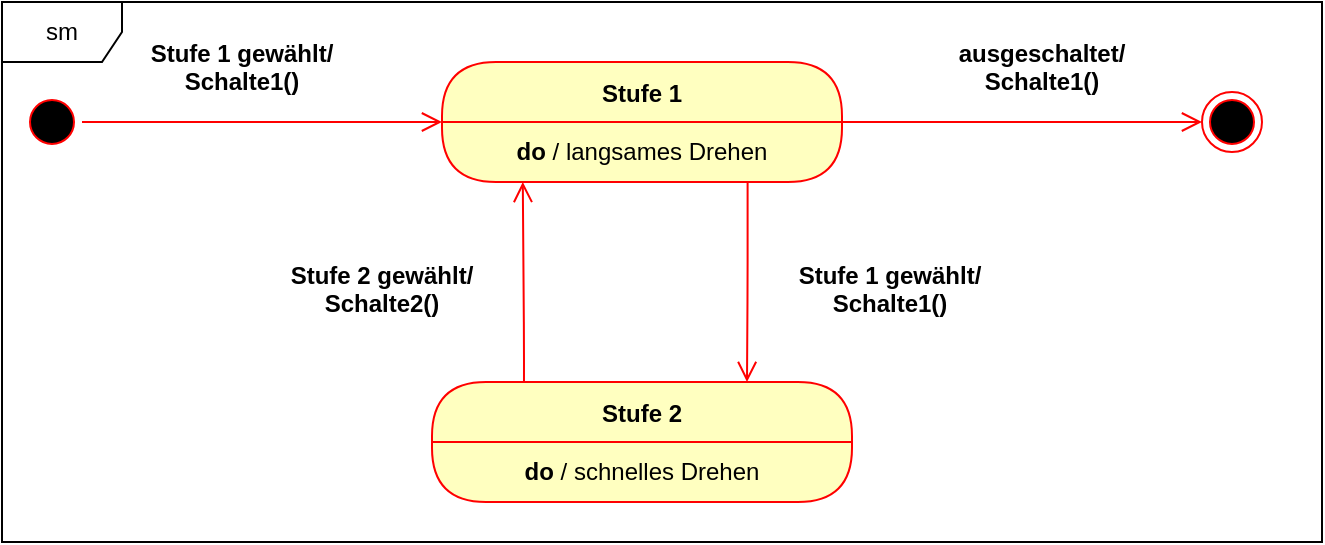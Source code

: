 <mxfile>
    <diagram id="EPTVFn-wwRFkb9lQVKoc" name="Page-1">
        <mxGraphModel dx="712" dy="326" grid="1" gridSize="10" guides="1" tooltips="1" connect="1" arrows="1" fold="1" page="1" pageScale="1" pageWidth="827" pageHeight="1169" math="0" shadow="0">
            <root>
                <mxCell id="0"/>
                <mxCell id="1" parent="0"/>
                <mxCell id="36" value="sm" style="shape=umlFrame;whiteSpace=wrap;html=1;" vertex="1" parent="1">
                    <mxGeometry x="20" y="20" width="660" height="270" as="geometry"/>
                </mxCell>
                <mxCell id="16" value="" style="ellipse;html=1;shape=startState;fillColor=#000000;strokeColor=#ff0000;" vertex="1" parent="1">
                    <mxGeometry x="30" y="65" width="30" height="30" as="geometry"/>
                </mxCell>
                <mxCell id="17" value="" style="edgeStyle=orthogonalEdgeStyle;html=1;verticalAlign=bottom;endArrow=open;endSize=8;strokeColor=#ff0000;entryX=0;entryY=0;entryDx=0;entryDy=0;" edge="1" source="16" parent="1" target="20">
                    <mxGeometry relative="1" as="geometry">
                        <mxPoint x="75" y="200" as="targetPoint"/>
                        <Array as="points">
                            <mxPoint x="190" y="80"/>
                            <mxPoint x="190" y="80"/>
                        </Array>
                    </mxGeometry>
                </mxCell>
                <mxCell id="19" value="Stufe 1" style="swimlane;fontStyle=1;align=center;verticalAlign=middle;childLayout=stackLayout;horizontal=1;startSize=30;horizontalStack=0;resizeParent=0;resizeLast=1;container=0;fontColor=#000000;collapsible=0;rounded=1;arcSize=30;strokeColor=#ff0000;fillColor=#ffffc0;swimlaneFillColor=#ffffc0;dropTarget=0;" vertex="1" parent="1">
                    <mxGeometry x="240" y="50" width="200" height="60" as="geometry"/>
                </mxCell>
                <mxCell id="20" value="&lt;b&gt;do&lt;/b&gt; / langsames Drehen" style="text;html=1;strokeColor=none;fillColor=none;align=center;verticalAlign=middle;spacingLeft=4;spacingRight=4;whiteSpace=wrap;overflow=hidden;rotatable=0;fontColor=#000000;" vertex="1" parent="19">
                    <mxGeometry y="30" width="200" height="30" as="geometry"/>
                </mxCell>
                <mxCell id="22" value="&lt;b&gt;do&lt;/b&gt; / langsames Drehen" style="text;html=1;strokeColor=none;fillColor=none;align=center;verticalAlign=middle;spacingLeft=4;spacingRight=4;whiteSpace=wrap;overflow=hidden;rotatable=0;fontColor=#000000;" vertex="1" parent="19">
                    <mxGeometry y="60" width="200" as="geometry"/>
                </mxCell>
                <mxCell id="24" value="Stufe 2" style="swimlane;fontStyle=1;align=center;verticalAlign=middle;childLayout=stackLayout;horizontal=1;startSize=30;horizontalStack=0;resizeParent=0;resizeLast=1;container=0;fontColor=#000000;collapsible=0;rounded=1;arcSize=30;strokeColor=#ff0000;fillColor=#ffffc0;swimlaneFillColor=#ffffc0;dropTarget=0;" vertex="1" parent="1">
                    <mxGeometry x="235" y="210" width="210" height="60" as="geometry"/>
                </mxCell>
                <mxCell id="25" value="&lt;b&gt;do&lt;/b&gt; / schnelles Drehen" style="text;html=1;strokeColor=none;fillColor=none;align=center;verticalAlign=middle;spacingLeft=4;spacingRight=4;whiteSpace=wrap;overflow=hidden;rotatable=0;fontColor=#000000;" vertex="1" parent="24">
                    <mxGeometry y="30" width="210" height="30" as="geometry"/>
                </mxCell>
                <mxCell id="26" value="&lt;b&gt;do&lt;/b&gt; / langsames Drehen" style="text;html=1;strokeColor=none;fillColor=none;align=center;verticalAlign=middle;spacingLeft=4;spacingRight=4;whiteSpace=wrap;overflow=hidden;rotatable=0;fontColor=#000000;" vertex="1" parent="24">
                    <mxGeometry y="60" width="210" as="geometry"/>
                </mxCell>
                <mxCell id="27" value="Stufe 1 gewählt/&#10;Schalte1()" style="text;align=center;fontStyle=1;verticalAlign=middle;spacingLeft=3;spacingRight=3;strokeColor=none;rotatable=0;points=[[0,0.5],[1,0.5]];portConstraint=eastwest;" vertex="1" parent="1">
                    <mxGeometry x="90" y="39" width="100" height="26" as="geometry"/>
                </mxCell>
                <mxCell id="28" value="ausgeschaltet/&#10;Schalte1()" style="text;align=center;fontStyle=1;verticalAlign=middle;spacingLeft=3;spacingRight=3;strokeColor=none;rotatable=0;points=[[0,0.5],[1,0.5]];portConstraint=eastwest;" vertex="1" parent="1">
                    <mxGeometry x="490" y="39" width="100" height="26" as="geometry"/>
                </mxCell>
                <mxCell id="29" value="" style="ellipse;html=1;shape=endState;fillColor=#000000;strokeColor=#ff0000;" vertex="1" parent="1">
                    <mxGeometry x="620" y="65" width="30" height="30" as="geometry"/>
                </mxCell>
                <mxCell id="31" value="" style="edgeStyle=orthogonalEdgeStyle;html=1;verticalAlign=bottom;endArrow=open;endSize=8;strokeColor=#ff0000;entryX=0;entryY=0.5;entryDx=0;entryDy=0;exitX=1;exitY=0;exitDx=0;exitDy=0;" edge="1" parent="1" source="20" target="29">
                    <mxGeometry relative="1" as="geometry">
                        <mxPoint x="250" y="90" as="targetPoint"/>
                        <mxPoint x="490" y="150" as="sourcePoint"/>
                        <Array as="points">
                            <mxPoint x="550" y="80"/>
                            <mxPoint x="550" y="80"/>
                        </Array>
                    </mxGeometry>
                </mxCell>
                <mxCell id="32" value="" style="edgeStyle=orthogonalEdgeStyle;html=1;verticalAlign=bottom;endArrow=open;endSize=8;strokeColor=#ff0000;entryX=0.75;entryY=0;entryDx=0;entryDy=0;exitX=0.764;exitY=0;exitDx=0;exitDy=0;exitPerimeter=0;" edge="1" parent="1" source="22" target="24">
                    <mxGeometry relative="1" as="geometry">
                        <mxPoint x="630" y="90" as="targetPoint"/>
                        <mxPoint x="393" y="120" as="sourcePoint"/>
                        <Array as="points">
                            <mxPoint x="393" y="160"/>
                        </Array>
                    </mxGeometry>
                </mxCell>
                <mxCell id="33" value="" style="edgeStyle=orthogonalEdgeStyle;html=1;verticalAlign=bottom;endArrow=open;endSize=8;strokeColor=#ff0000;entryX=0.202;entryY=0;entryDx=0;entryDy=0;exitX=0.219;exitY=-0.007;exitDx=0;exitDy=0;entryPerimeter=0;exitPerimeter=0;" edge="1" parent="1" source="24" target="22">
                    <mxGeometry relative="1" as="geometry">
                        <mxPoint x="402.5" y="220" as="targetPoint"/>
                        <mxPoint x="280" y="170" as="sourcePoint"/>
                        <Array as="points">
                            <mxPoint x="280" y="190"/>
                        </Array>
                    </mxGeometry>
                </mxCell>
                <mxCell id="34" value="Stufe 2 gewählt/&#10;Schalte2()" style="text;align=center;fontStyle=1;verticalAlign=middle;spacingLeft=3;spacingRight=3;strokeColor=none;rotatable=0;points=[[0,0.5],[1,0.5]];portConstraint=eastwest;" vertex="1" parent="1">
                    <mxGeometry x="160" y="150" width="100" height="26" as="geometry"/>
                </mxCell>
                <mxCell id="35" value="Stufe 1 gewählt/&#10;Schalte1()" style="text;align=center;fontStyle=1;verticalAlign=middle;spacingLeft=3;spacingRight=3;strokeColor=none;rotatable=0;points=[[0,0.5],[1,0.5]];portConstraint=eastwest;" vertex="1" parent="1">
                    <mxGeometry x="414" y="150" width="100" height="26" as="geometry"/>
                </mxCell>
            </root>
        </mxGraphModel>
    </diagram>
</mxfile>